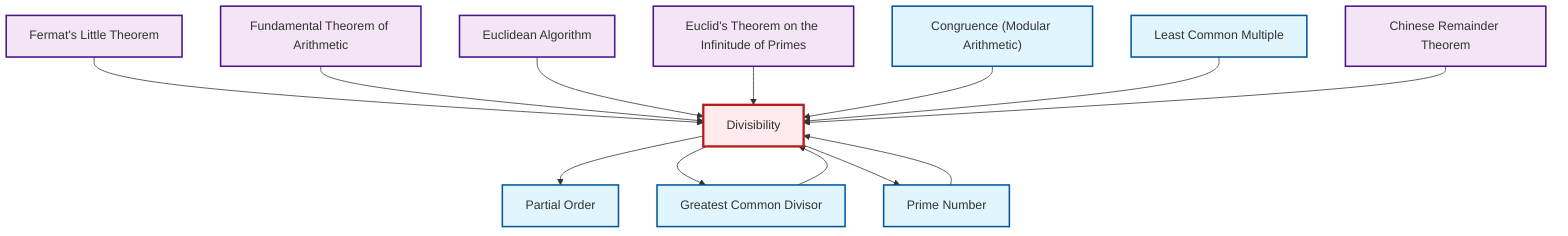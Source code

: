 graph TD
    classDef definition fill:#e1f5fe,stroke:#01579b,stroke-width:2px
    classDef theorem fill:#f3e5f5,stroke:#4a148c,stroke-width:2px
    classDef axiom fill:#fff3e0,stroke:#e65100,stroke-width:2px
    classDef example fill:#e8f5e9,stroke:#1b5e20,stroke-width:2px
    classDef current fill:#ffebee,stroke:#b71c1c,stroke-width:3px
    def-partial-order["Partial Order"]:::definition
    def-lcm["Least Common Multiple"]:::definition
    def-gcd["Greatest Common Divisor"]:::definition
    thm-fundamental-arithmetic["Fundamental Theorem of Arithmetic"]:::theorem
    def-congruence["Congruence (Modular Arithmetic)"]:::definition
    thm-euclid-infinitude-primes["Euclid's Theorem on the Infinitude of Primes"]:::theorem
    def-divisibility["Divisibility"]:::definition
    thm-chinese-remainder["Chinese Remainder Theorem"]:::theorem
    thm-euclidean-algorithm["Euclidean Algorithm"]:::theorem
    def-prime["Prime Number"]:::definition
    thm-fermat-little["Fermat's Little Theorem"]:::theorem
    def-divisibility --> def-partial-order
    def-divisibility --> def-gcd
    def-gcd --> def-divisibility
    def-divisibility --> def-prime
    def-prime --> def-divisibility
    thm-fermat-little --> def-divisibility
    thm-fundamental-arithmetic --> def-divisibility
    thm-euclidean-algorithm --> def-divisibility
    thm-euclid-infinitude-primes --> def-divisibility
    def-congruence --> def-divisibility
    def-lcm --> def-divisibility
    thm-chinese-remainder --> def-divisibility
    class def-divisibility current